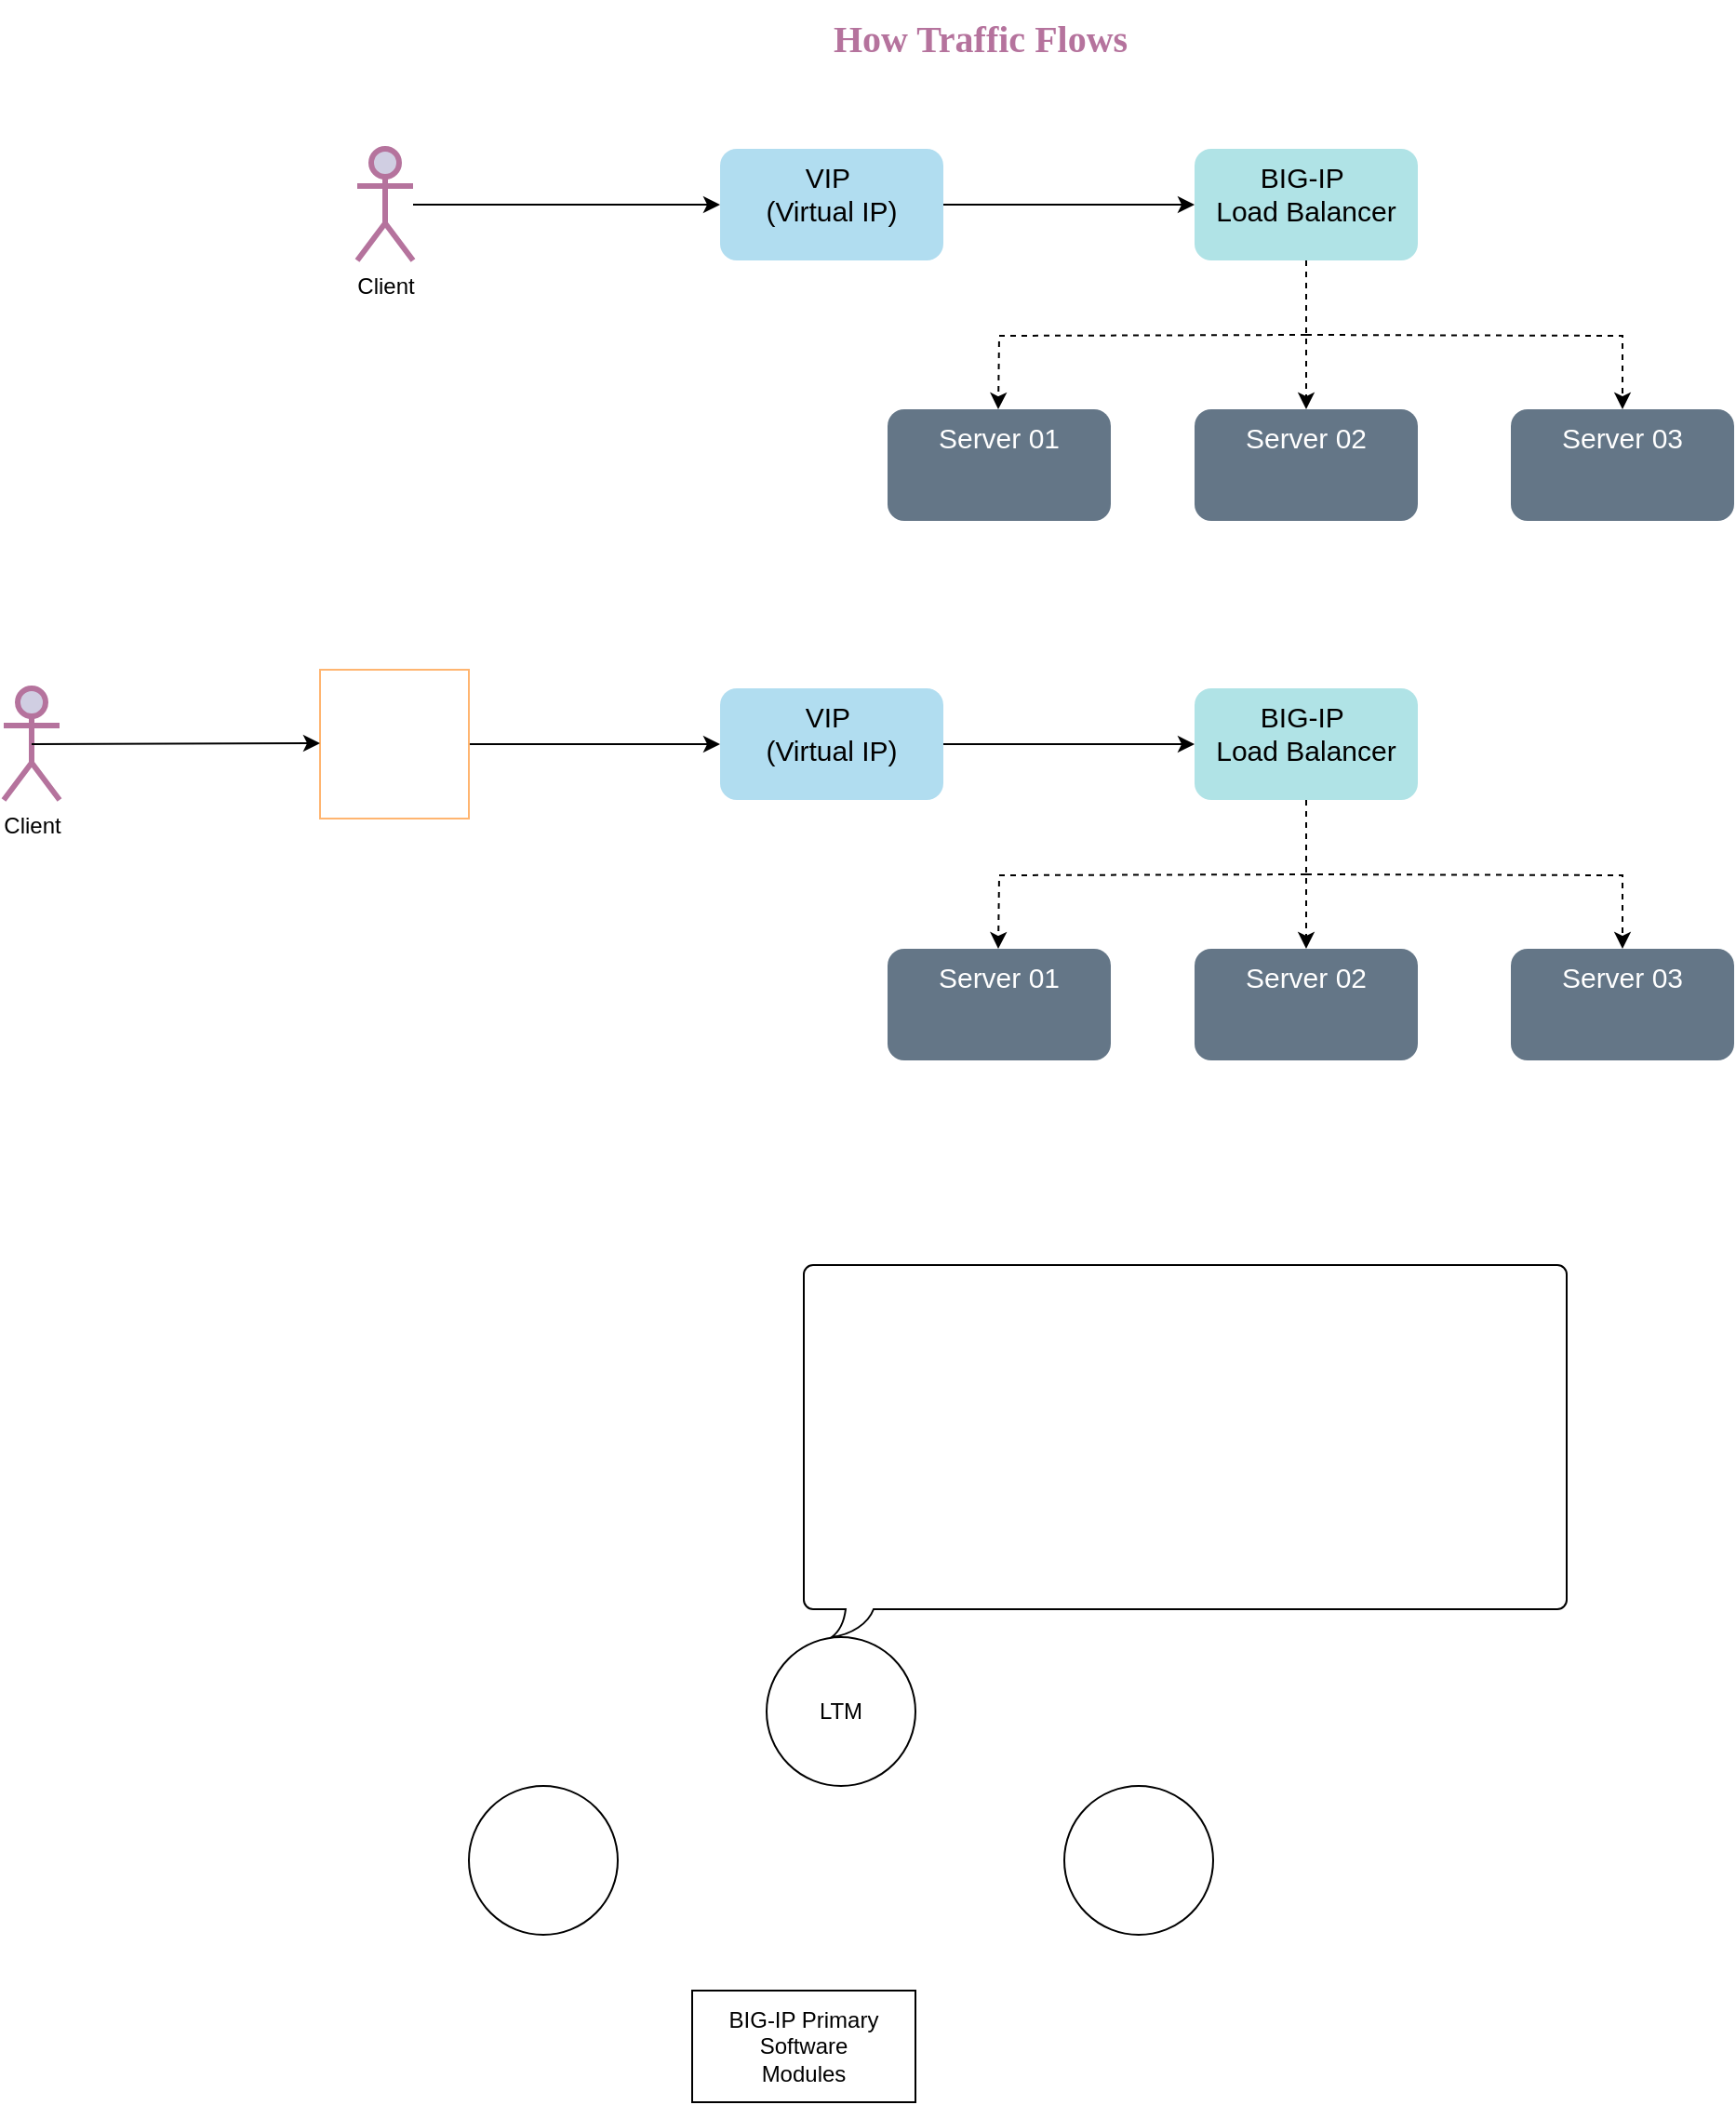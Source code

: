 <mxfile version="24.7.12">
  <diagram name="Page-1" id="MhYlX54lci603i3YfhTt">
    <mxGraphModel dx="2284" dy="1895" grid="1" gridSize="10" guides="1" tooltips="1" connect="1" arrows="1" fold="1" page="1" pageScale="1" pageWidth="850" pageHeight="1100" math="0" shadow="0">
      <root>
        <mxCell id="0" />
        <mxCell id="1" parent="0" />
        <mxCell id="WBg6txaAX7VrlYbttuFp-1" value="" style="ellipse;whiteSpace=wrap;html=1;aspect=fixed;" vertex="1" parent="1">
          <mxGeometry x="200" y="440" width="80" height="80" as="geometry" />
        </mxCell>
        <mxCell id="WBg6txaAX7VrlYbttuFp-2" value="BIG-IP Primary&lt;div&gt;Software&lt;/div&gt;&lt;div&gt;Modules&lt;/div&gt;" style="rounded=0;whiteSpace=wrap;html=1;" vertex="1" parent="1">
          <mxGeometry x="320" y="550" width="120" height="60" as="geometry" />
        </mxCell>
        <mxCell id="WBg6txaAX7VrlYbttuFp-3" value="LTM" style="ellipse;whiteSpace=wrap;html=1;aspect=fixed;" vertex="1" parent="1">
          <mxGeometry x="360" y="360" width="80" height="80" as="geometry" />
        </mxCell>
        <mxCell id="WBg6txaAX7VrlYbttuFp-4" value="" style="ellipse;whiteSpace=wrap;html=1;aspect=fixed;" vertex="1" parent="1">
          <mxGeometry x="520" y="440" width="80" height="80" as="geometry" />
        </mxCell>
        <mxCell id="WBg6txaAX7VrlYbttuFp-5" value="" style="whiteSpace=wrap;html=1;shape=mxgraph.basic.roundRectCallout;dx=30;dy=15;size=5;boundedLbl=1;" vertex="1" parent="1">
          <mxGeometry x="380" y="160" width="410" height="200" as="geometry" />
        </mxCell>
        <mxCell id="WBg6txaAX7VrlYbttuFp-7" value="&lt;b&gt;&lt;font color=&quot;#b5739d&quot; face=&quot;Verdana&quot; style=&quot;font-size: 20px;&quot;&gt;How Traffic Flows&lt;/font&gt;&lt;/b&gt;" style="text;html=1;align=center;verticalAlign=middle;whiteSpace=wrap;rounded=0;" vertex="1" parent="1">
          <mxGeometry x="270" y="-520" width="410" height="40" as="geometry" />
        </mxCell>
        <mxCell id="WBg6txaAX7VrlYbttuFp-11" value="" style="edgeStyle=orthogonalEdgeStyle;rounded=0;orthogonalLoop=1;jettySize=auto;html=1;" edge="1" parent="1" source="WBg6txaAX7VrlYbttuFp-8" target="WBg6txaAX7VrlYbttuFp-10">
          <mxGeometry relative="1" as="geometry" />
        </mxCell>
        <mxCell id="WBg6txaAX7VrlYbttuFp-8" value="Client" style="shape=umlActor;verticalLabelPosition=bottom;verticalAlign=top;html=1;outlineConnect=0;fillColor=#d0cee2;strokeColor=#B5739D;strokeWidth=3;" vertex="1" parent="1">
          <mxGeometry x="140" y="-440" width="30" height="60" as="geometry" />
        </mxCell>
        <mxCell id="WBg6txaAX7VrlYbttuFp-13" value="" style="edgeStyle=orthogonalEdgeStyle;rounded=0;orthogonalLoop=1;jettySize=auto;html=1;" edge="1" parent="1" source="WBg6txaAX7VrlYbttuFp-10" target="WBg6txaAX7VrlYbttuFp-12">
          <mxGeometry relative="1" as="geometry" />
        </mxCell>
        <mxCell id="WBg6txaAX7VrlYbttuFp-10" value="&lt;font style=&quot;font-size: 15px;&quot;&gt;VIP&amp;nbsp;&lt;/font&gt;&lt;div&gt;&lt;font style=&quot;font-size: 15px;&quot;&gt;(Virtual IP)&lt;/font&gt;&lt;/div&gt;" style="rounded=1;whiteSpace=wrap;html=1;verticalAlign=top;fillColor=#b1ddf0;strokeColor=none;strokeWidth=3;" vertex="1" parent="1">
          <mxGeometry x="335" y="-440" width="120" height="60" as="geometry" />
        </mxCell>
        <mxCell id="WBg6txaAX7VrlYbttuFp-15" value="" style="edgeStyle=orthogonalEdgeStyle;rounded=0;orthogonalLoop=1;jettySize=auto;html=1;dashed=1;" edge="1" parent="1" source="WBg6txaAX7VrlYbttuFp-12" target="WBg6txaAX7VrlYbttuFp-14">
          <mxGeometry relative="1" as="geometry" />
        </mxCell>
        <mxCell id="WBg6txaAX7VrlYbttuFp-12" value="&lt;font style=&quot;font-size: 15px;&quot;&gt;BIG-IP&amp;nbsp;&lt;/font&gt;&lt;div style=&quot;font-size: 15px;&quot;&gt;&lt;font style=&quot;font-size: 15px;&quot;&gt;Load Balancer&lt;/font&gt;&lt;/div&gt;" style="rounded=1;whiteSpace=wrap;html=1;verticalAlign=top;fillColor=#b0e3e6;strokeColor=none;" vertex="1" parent="1">
          <mxGeometry x="590" y="-440" width="120" height="60" as="geometry" />
        </mxCell>
        <mxCell id="WBg6txaAX7VrlYbttuFp-14" value="&lt;font style=&quot;font-size: 15px;&quot;&gt;Server 02&lt;/font&gt;" style="whiteSpace=wrap;html=1;verticalAlign=top;fillColor=#647687;strokeColor=none;rounded=1;fontColor=#ffffff;" vertex="1" parent="1">
          <mxGeometry x="590" y="-300" width="120" height="60" as="geometry" />
        </mxCell>
        <mxCell id="WBg6txaAX7VrlYbttuFp-17" value="&lt;font style=&quot;font-size: 15px;&quot;&gt;Server 01&lt;/font&gt;" style="whiteSpace=wrap;html=1;verticalAlign=top;fillColor=#647687;strokeColor=none;rounded=1;fontColor=#ffffff;" vertex="1" parent="1">
          <mxGeometry x="425" y="-300" width="120" height="60" as="geometry" />
        </mxCell>
        <mxCell id="WBg6txaAX7VrlYbttuFp-18" value="&lt;font style=&quot;font-size: 15px;&quot;&gt;Server 03&lt;/font&gt;" style="whiteSpace=wrap;html=1;verticalAlign=top;fillColor=#647687;strokeColor=none;rounded=1;fontColor=#ffffff;" vertex="1" parent="1">
          <mxGeometry x="760" y="-300" width="120" height="60" as="geometry" />
        </mxCell>
        <mxCell id="WBg6txaAX7VrlYbttuFp-20" value="" style="edgeStyle=orthogonalEdgeStyle;rounded=0;orthogonalLoop=1;jettySize=auto;html=1;dashed=1;" edge="1" parent="1">
          <mxGeometry relative="1" as="geometry">
            <mxPoint x="650" y="-340" as="sourcePoint" />
            <mxPoint x="484.5" y="-300" as="targetPoint" />
          </mxGeometry>
        </mxCell>
        <mxCell id="WBg6txaAX7VrlYbttuFp-21" value="" style="edgeStyle=orthogonalEdgeStyle;rounded=0;orthogonalLoop=1;jettySize=auto;html=1;dashed=1;entryX=0.5;entryY=0;entryDx=0;entryDy=0;" edge="1" parent="1" target="WBg6txaAX7VrlYbttuFp-18">
          <mxGeometry relative="1" as="geometry">
            <mxPoint x="650" y="-340" as="sourcePoint" />
            <mxPoint x="494.5" y="-290" as="targetPoint" />
          </mxGeometry>
        </mxCell>
        <mxCell id="WBg6txaAX7VrlYbttuFp-22" value="" style="edgeStyle=orthogonalEdgeStyle;rounded=0;orthogonalLoop=1;jettySize=auto;html=1;exitX=1;exitY=0.5;exitDx=0;exitDy=0;" edge="1" parent="1" source="WBg6txaAX7VrlYbttuFp-33" target="WBg6txaAX7VrlYbttuFp-25">
          <mxGeometry relative="1" as="geometry">
            <mxPoint x="160" y="-120" as="sourcePoint" />
          </mxGeometry>
        </mxCell>
        <mxCell id="WBg6txaAX7VrlYbttuFp-24" value="" style="edgeStyle=orthogonalEdgeStyle;rounded=0;orthogonalLoop=1;jettySize=auto;html=1;" edge="1" parent="1" source="WBg6txaAX7VrlYbttuFp-25" target="WBg6txaAX7VrlYbttuFp-27">
          <mxGeometry relative="1" as="geometry" />
        </mxCell>
        <mxCell id="WBg6txaAX7VrlYbttuFp-25" value="&lt;font style=&quot;font-size: 15px;&quot;&gt;VIP&amp;nbsp;&lt;/font&gt;&lt;div&gt;&lt;font style=&quot;font-size: 15px;&quot;&gt;(Virtual IP)&lt;/font&gt;&lt;/div&gt;" style="rounded=1;whiteSpace=wrap;html=1;verticalAlign=top;fillColor=#b1ddf0;strokeColor=none;strokeWidth=3;" vertex="1" parent="1">
          <mxGeometry x="335" y="-150" width="120" height="60" as="geometry" />
        </mxCell>
        <mxCell id="WBg6txaAX7VrlYbttuFp-26" value="" style="edgeStyle=orthogonalEdgeStyle;rounded=0;orthogonalLoop=1;jettySize=auto;html=1;dashed=1;" edge="1" parent="1" source="WBg6txaAX7VrlYbttuFp-27" target="WBg6txaAX7VrlYbttuFp-28">
          <mxGeometry relative="1" as="geometry" />
        </mxCell>
        <mxCell id="WBg6txaAX7VrlYbttuFp-27" value="&lt;font style=&quot;font-size: 15px;&quot;&gt;BIG-IP&amp;nbsp;&lt;/font&gt;&lt;div style=&quot;font-size: 15px;&quot;&gt;&lt;font style=&quot;font-size: 15px;&quot;&gt;Load Balancer&lt;/font&gt;&lt;/div&gt;" style="rounded=1;whiteSpace=wrap;html=1;verticalAlign=top;fillColor=#b0e3e6;strokeColor=none;" vertex="1" parent="1">
          <mxGeometry x="590" y="-150" width="120" height="60" as="geometry" />
        </mxCell>
        <mxCell id="WBg6txaAX7VrlYbttuFp-28" value="&lt;font style=&quot;font-size: 15px;&quot;&gt;Server 02&lt;/font&gt;" style="whiteSpace=wrap;html=1;verticalAlign=top;fillColor=#647687;strokeColor=none;rounded=1;fontColor=#ffffff;" vertex="1" parent="1">
          <mxGeometry x="590" y="-10" width="120" height="60" as="geometry" />
        </mxCell>
        <mxCell id="WBg6txaAX7VrlYbttuFp-29" value="&lt;font style=&quot;font-size: 15px;&quot;&gt;Server 01&lt;/font&gt;" style="whiteSpace=wrap;html=1;verticalAlign=top;fillColor=#647687;strokeColor=none;rounded=1;fontColor=#ffffff;" vertex="1" parent="1">
          <mxGeometry x="425" y="-10" width="120" height="60" as="geometry" />
        </mxCell>
        <mxCell id="WBg6txaAX7VrlYbttuFp-30" value="&lt;font style=&quot;font-size: 15px;&quot;&gt;Server 03&lt;/font&gt;" style="whiteSpace=wrap;html=1;verticalAlign=top;fillColor=#647687;strokeColor=none;rounded=1;fontColor=#ffffff;" vertex="1" parent="1">
          <mxGeometry x="760" y="-10" width="120" height="60" as="geometry" />
        </mxCell>
        <mxCell id="WBg6txaAX7VrlYbttuFp-31" value="" style="edgeStyle=orthogonalEdgeStyle;rounded=0;orthogonalLoop=1;jettySize=auto;html=1;dashed=1;" edge="1" parent="1">
          <mxGeometry relative="1" as="geometry">
            <mxPoint x="650" y="-50" as="sourcePoint" />
            <mxPoint x="484.5" y="-10" as="targetPoint" />
          </mxGeometry>
        </mxCell>
        <mxCell id="WBg6txaAX7VrlYbttuFp-32" value="" style="edgeStyle=orthogonalEdgeStyle;rounded=0;orthogonalLoop=1;jettySize=auto;html=1;dashed=1;entryX=0.5;entryY=0;entryDx=0;entryDy=0;" edge="1" parent="1" target="WBg6txaAX7VrlYbttuFp-30">
          <mxGeometry relative="1" as="geometry">
            <mxPoint x="650" y="-50" as="sourcePoint" />
            <mxPoint x="494.5" as="targetPoint" />
          </mxGeometry>
        </mxCell>
        <mxCell id="WBg6txaAX7VrlYbttuFp-33" value="" style="shape=image;verticalLabelPosition=bottom;labelBackgroundColor=default;verticalAlign=top;aspect=fixed;imageAspect=0;image=https://pbs.twimg.com/profile_images/1270605974093664256/0ViOpvcj_400x400.png;imageBorder=#FFB570;" vertex="1" parent="1">
          <mxGeometry x="120" y="-160" width="80" height="80" as="geometry" />
        </mxCell>
        <mxCell id="WBg6txaAX7VrlYbttuFp-36" value="Client" style="shape=umlActor;verticalLabelPosition=bottom;verticalAlign=top;html=1;outlineConnect=0;fillColor=#d0cee2;strokeColor=#B5739D;strokeWidth=3;" vertex="1" parent="1">
          <mxGeometry x="-50" y="-150" width="30" height="60" as="geometry" />
        </mxCell>
        <mxCell id="WBg6txaAX7VrlYbttuFp-37" value="" style="edgeStyle=orthogonalEdgeStyle;rounded=0;orthogonalLoop=1;jettySize=auto;html=1;exitX=0.5;exitY=0.5;exitDx=0;exitDy=0;exitPerimeter=0;" edge="1" parent="1" source="WBg6txaAX7VrlYbttuFp-36">
          <mxGeometry relative="1" as="geometry">
            <mxPoint x="-15" y="-120.5" as="sourcePoint" />
            <mxPoint x="120" y="-120.5" as="targetPoint" />
          </mxGeometry>
        </mxCell>
      </root>
    </mxGraphModel>
  </diagram>
</mxfile>
